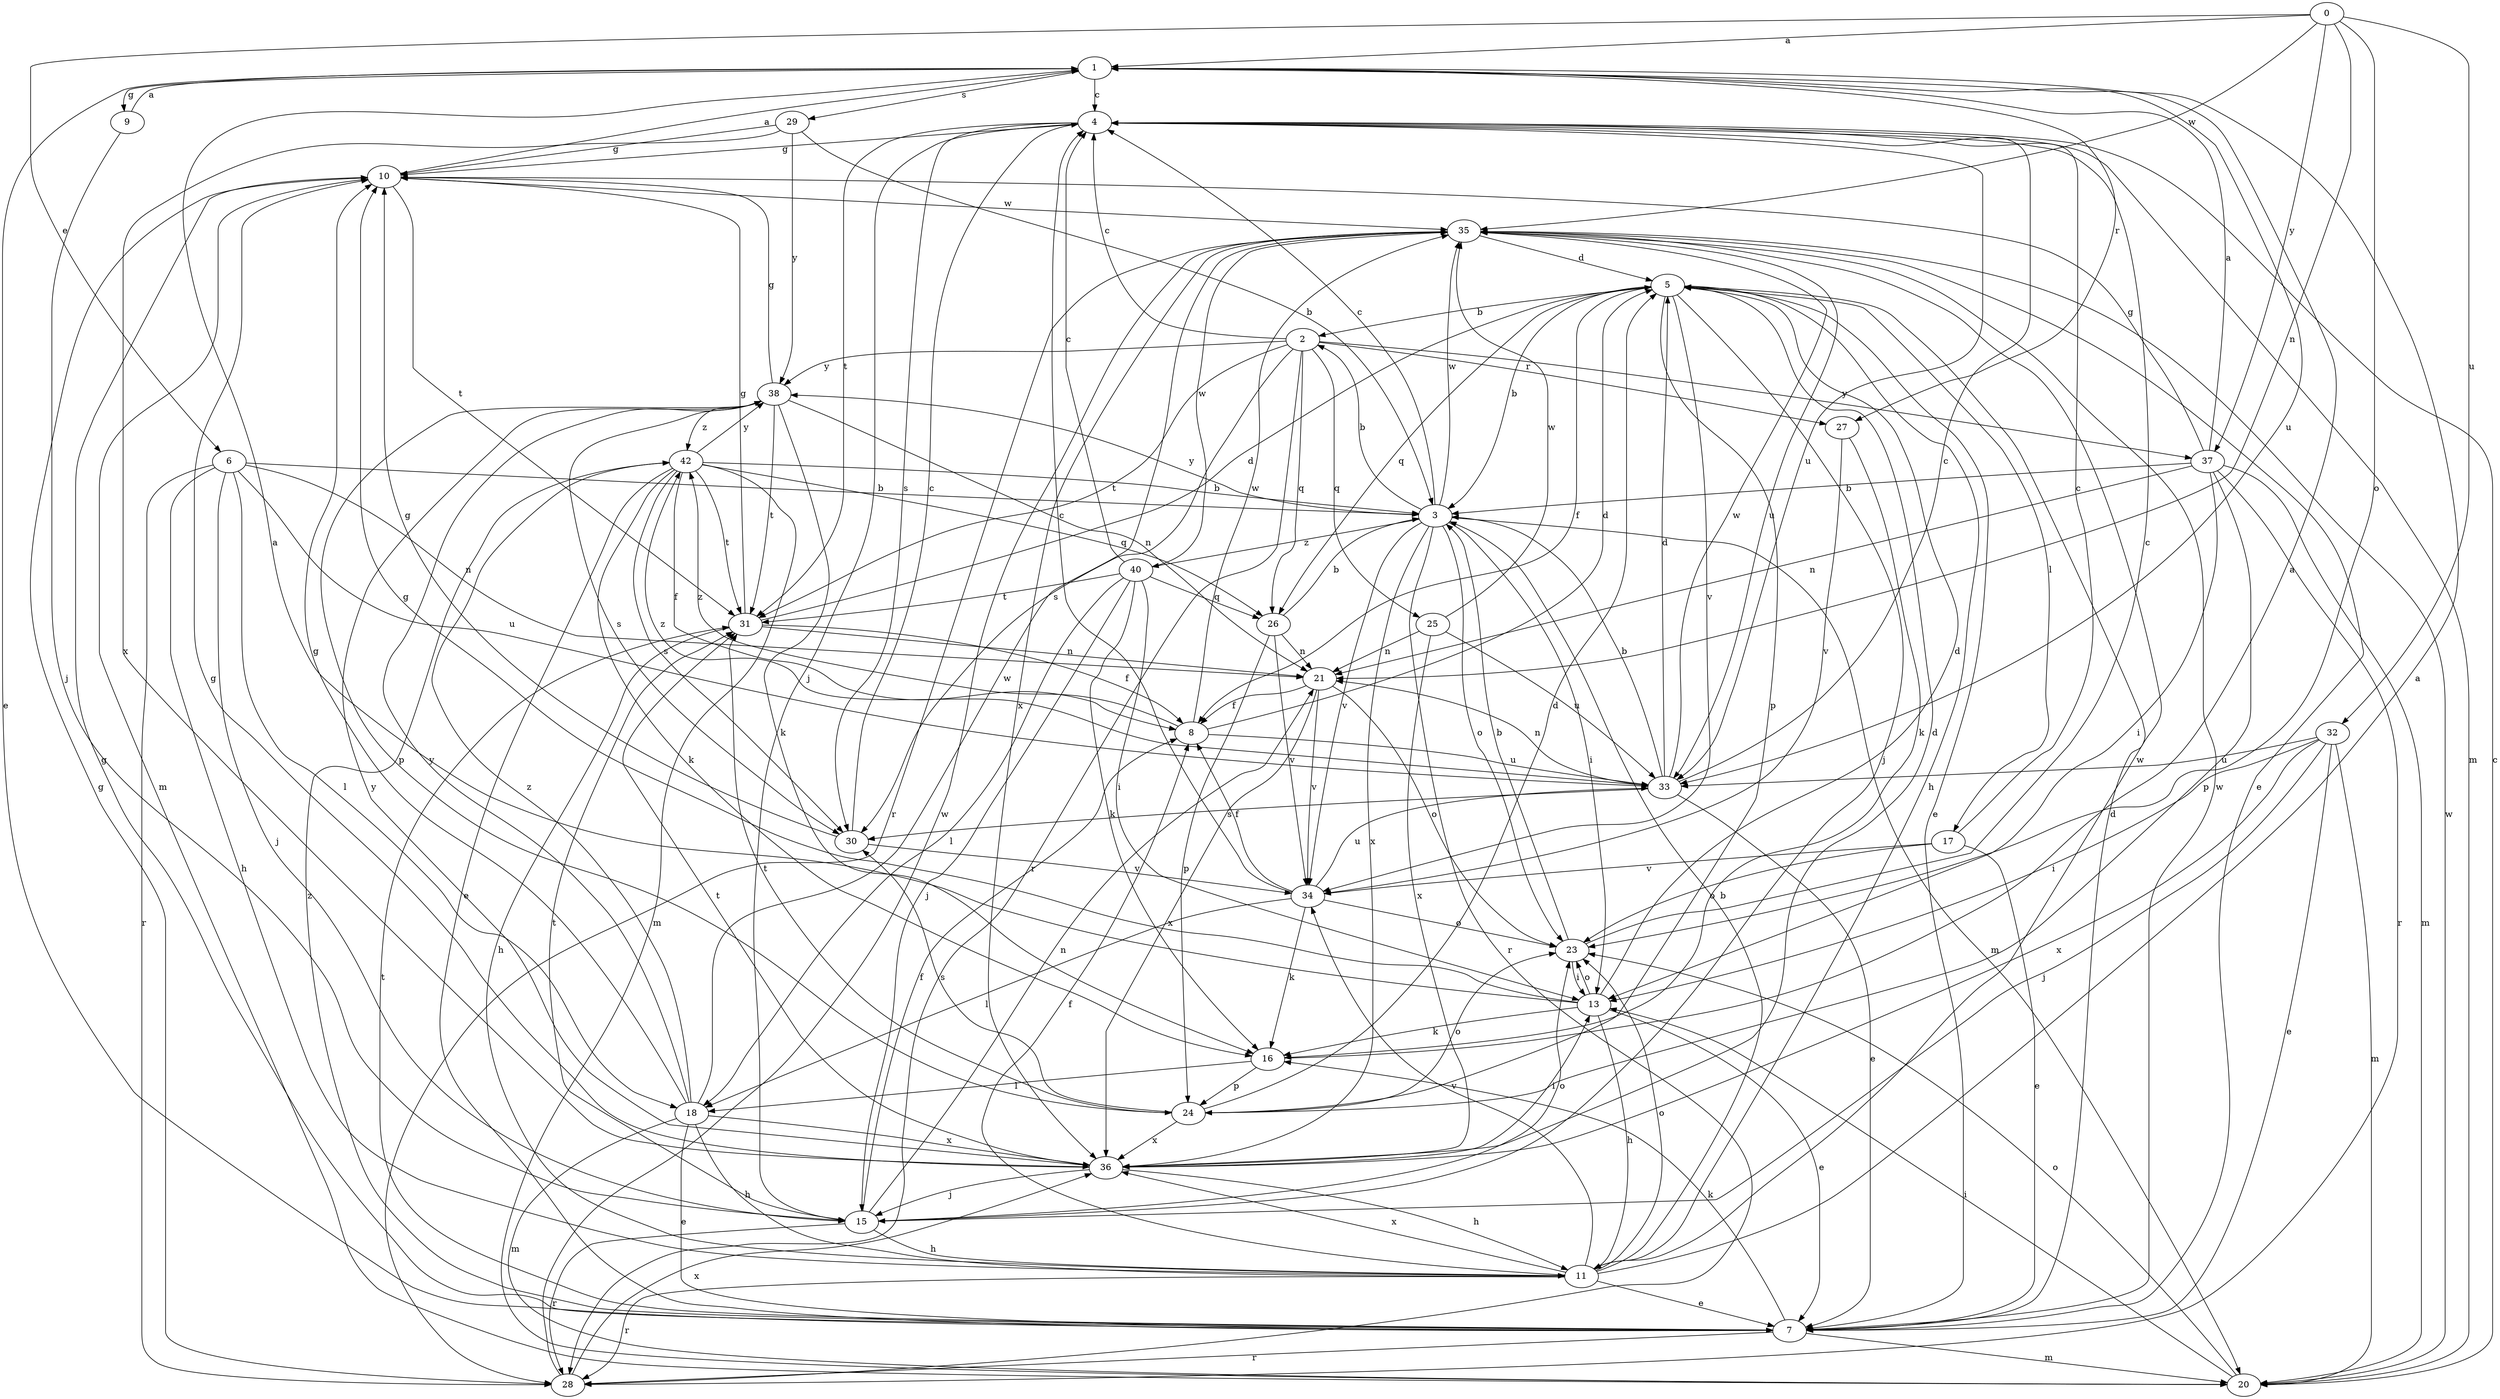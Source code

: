 strict digraph  {
0;
1;
2;
3;
4;
5;
6;
7;
8;
9;
10;
11;
13;
15;
16;
17;
18;
20;
21;
23;
24;
25;
26;
27;
28;
29;
30;
31;
32;
33;
34;
35;
36;
37;
38;
40;
42;
0 -> 1  [label=a];
0 -> 6  [label=e];
0 -> 21  [label=n];
0 -> 23  [label=o];
0 -> 32  [label=u];
0 -> 35  [label=w];
0 -> 37  [label=y];
1 -> 4  [label=c];
1 -> 7  [label=e];
1 -> 9  [label=g];
1 -> 27  [label=r];
1 -> 29  [label=s];
1 -> 33  [label=u];
2 -> 4  [label=c];
2 -> 25  [label=q];
2 -> 26  [label=q];
2 -> 27  [label=r];
2 -> 28  [label=r];
2 -> 30  [label=s];
2 -> 31  [label=t];
2 -> 37  [label=y];
2 -> 38  [label=y];
3 -> 2  [label=b];
3 -> 4  [label=c];
3 -> 13  [label=i];
3 -> 20  [label=m];
3 -> 23  [label=o];
3 -> 28  [label=r];
3 -> 34  [label=v];
3 -> 35  [label=w];
3 -> 36  [label=x];
3 -> 38  [label=y];
3 -> 40  [label=z];
4 -> 10  [label=g];
4 -> 15  [label=j];
4 -> 20  [label=m];
4 -> 30  [label=s];
4 -> 31  [label=t];
4 -> 33  [label=u];
5 -> 2  [label=b];
5 -> 3  [label=b];
5 -> 7  [label=e];
5 -> 8  [label=f];
5 -> 11  [label=h];
5 -> 15  [label=j];
5 -> 17  [label=l];
5 -> 24  [label=p];
5 -> 26  [label=q];
5 -> 34  [label=v];
6 -> 3  [label=b];
6 -> 11  [label=h];
6 -> 15  [label=j];
6 -> 18  [label=l];
6 -> 21  [label=n];
6 -> 28  [label=r];
6 -> 33  [label=u];
7 -> 5  [label=d];
7 -> 10  [label=g];
7 -> 16  [label=k];
7 -> 20  [label=m];
7 -> 28  [label=r];
7 -> 31  [label=t];
7 -> 35  [label=w];
7 -> 42  [label=z];
8 -> 5  [label=d];
8 -> 33  [label=u];
8 -> 35  [label=w];
8 -> 42  [label=z];
9 -> 1  [label=a];
9 -> 15  [label=j];
10 -> 1  [label=a];
10 -> 20  [label=m];
10 -> 31  [label=t];
10 -> 35  [label=w];
11 -> 1  [label=a];
11 -> 3  [label=b];
11 -> 7  [label=e];
11 -> 8  [label=f];
11 -> 23  [label=o];
11 -> 28  [label=r];
11 -> 34  [label=v];
11 -> 35  [label=w];
11 -> 36  [label=x];
13 -> 1  [label=a];
13 -> 5  [label=d];
13 -> 7  [label=e];
13 -> 10  [label=g];
13 -> 11  [label=h];
13 -> 16  [label=k];
13 -> 23  [label=o];
15 -> 8  [label=f];
15 -> 11  [label=h];
15 -> 21  [label=n];
15 -> 23  [label=o];
15 -> 28  [label=r];
15 -> 31  [label=t];
16 -> 1  [label=a];
16 -> 18  [label=l];
16 -> 24  [label=p];
17 -> 4  [label=c];
17 -> 7  [label=e];
17 -> 23  [label=o];
17 -> 34  [label=v];
18 -> 7  [label=e];
18 -> 10  [label=g];
18 -> 11  [label=h];
18 -> 20  [label=m];
18 -> 35  [label=w];
18 -> 36  [label=x];
18 -> 38  [label=y];
18 -> 42  [label=z];
20 -> 4  [label=c];
20 -> 13  [label=i];
20 -> 23  [label=o];
20 -> 35  [label=w];
21 -> 8  [label=f];
21 -> 23  [label=o];
21 -> 34  [label=v];
21 -> 36  [label=x];
23 -> 3  [label=b];
23 -> 4  [label=c];
23 -> 13  [label=i];
24 -> 5  [label=d];
24 -> 23  [label=o];
24 -> 30  [label=s];
24 -> 31  [label=t];
24 -> 36  [label=x];
25 -> 21  [label=n];
25 -> 33  [label=u];
25 -> 35  [label=w];
25 -> 36  [label=x];
26 -> 3  [label=b];
26 -> 21  [label=n];
26 -> 24  [label=p];
26 -> 34  [label=v];
27 -> 16  [label=k];
27 -> 34  [label=v];
28 -> 10  [label=g];
28 -> 35  [label=w];
28 -> 36  [label=x];
29 -> 3  [label=b];
29 -> 10  [label=g];
29 -> 36  [label=x];
29 -> 38  [label=y];
30 -> 4  [label=c];
30 -> 10  [label=g];
30 -> 34  [label=v];
31 -> 5  [label=d];
31 -> 8  [label=f];
31 -> 10  [label=g];
31 -> 11  [label=h];
31 -> 21  [label=n];
32 -> 7  [label=e];
32 -> 13  [label=i];
32 -> 15  [label=j];
32 -> 20  [label=m];
32 -> 33  [label=u];
32 -> 36  [label=x];
33 -> 3  [label=b];
33 -> 4  [label=c];
33 -> 5  [label=d];
33 -> 7  [label=e];
33 -> 21  [label=n];
33 -> 30  [label=s];
33 -> 35  [label=w];
33 -> 42  [label=z];
34 -> 4  [label=c];
34 -> 8  [label=f];
34 -> 16  [label=k];
34 -> 18  [label=l];
34 -> 23  [label=o];
34 -> 33  [label=u];
35 -> 5  [label=d];
35 -> 7  [label=e];
35 -> 28  [label=r];
35 -> 33  [label=u];
35 -> 36  [label=x];
36 -> 5  [label=d];
36 -> 10  [label=g];
36 -> 11  [label=h];
36 -> 13  [label=i];
36 -> 15  [label=j];
36 -> 31  [label=t];
36 -> 38  [label=y];
37 -> 1  [label=a];
37 -> 3  [label=b];
37 -> 10  [label=g];
37 -> 13  [label=i];
37 -> 20  [label=m];
37 -> 21  [label=n];
37 -> 24  [label=p];
37 -> 28  [label=r];
38 -> 10  [label=g];
38 -> 16  [label=k];
38 -> 21  [label=n];
38 -> 24  [label=p];
38 -> 30  [label=s];
38 -> 31  [label=t];
38 -> 42  [label=z];
40 -> 4  [label=c];
40 -> 13  [label=i];
40 -> 15  [label=j];
40 -> 16  [label=k];
40 -> 18  [label=l];
40 -> 26  [label=q];
40 -> 31  [label=t];
40 -> 35  [label=w];
42 -> 3  [label=b];
42 -> 7  [label=e];
42 -> 8  [label=f];
42 -> 16  [label=k];
42 -> 20  [label=m];
42 -> 26  [label=q];
42 -> 30  [label=s];
42 -> 31  [label=t];
42 -> 38  [label=y];
}

